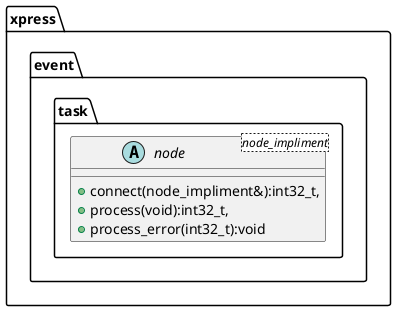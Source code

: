 @startuml
package xpress {
    package event{
        package task{
            abstract class node<node_impliment>{
                +connect(node_impliment&):int32_t,
                +process(void):int32_t,
                +process_error(int32_t):void
            }
        }
    }
}
@enduml
